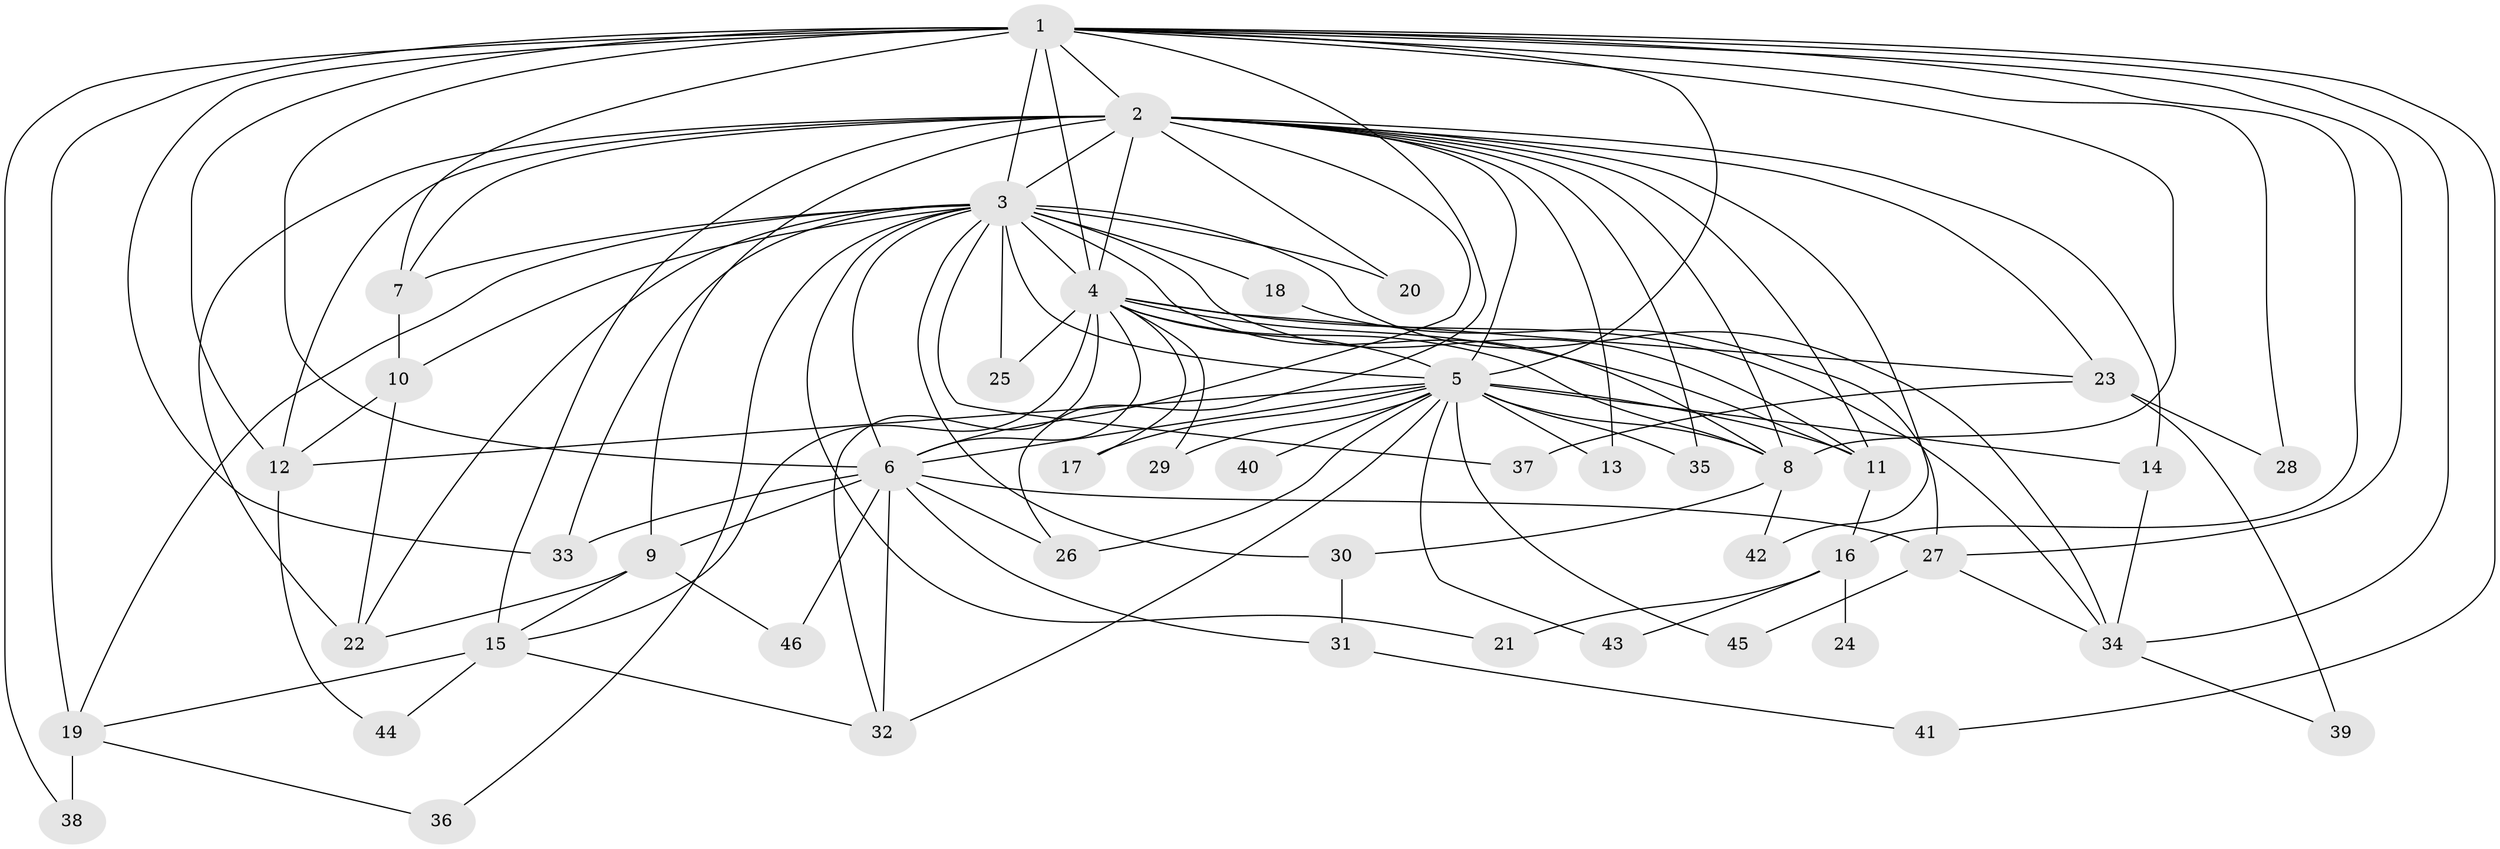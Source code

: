 // original degree distribution, {11: 0.010869565217391304, 16: 0.03260869565217391, 15: 0.010869565217391304, 29: 0.010869565217391304, 24: 0.010869565217391304, 20: 0.010869565217391304, 26: 0.010869565217391304, 18: 0.010869565217391304, 4: 0.10869565217391304, 5: 0.05434782608695652, 3: 0.20652173913043478, 7: 0.010869565217391304, 6: 0.010869565217391304, 2: 0.5}
// Generated by graph-tools (version 1.1) at 2025/35/03/09/25 02:35:08]
// undirected, 46 vertices, 112 edges
graph export_dot {
graph [start="1"]
  node [color=gray90,style=filled];
  1;
  2;
  3;
  4;
  5;
  6;
  7;
  8;
  9;
  10;
  11;
  12;
  13;
  14;
  15;
  16;
  17;
  18;
  19;
  20;
  21;
  22;
  23;
  24;
  25;
  26;
  27;
  28;
  29;
  30;
  31;
  32;
  33;
  34;
  35;
  36;
  37;
  38;
  39;
  40;
  41;
  42;
  43;
  44;
  45;
  46;
  1 -- 2 [weight=6.0];
  1 -- 3 [weight=3.0];
  1 -- 4 [weight=3.0];
  1 -- 5 [weight=4.0];
  1 -- 6 [weight=10.0];
  1 -- 7 [weight=2.0];
  1 -- 8 [weight=3.0];
  1 -- 12 [weight=2.0];
  1 -- 16 [weight=1.0];
  1 -- 19 [weight=3.0];
  1 -- 26 [weight=1.0];
  1 -- 27 [weight=1.0];
  1 -- 28 [weight=1.0];
  1 -- 33 [weight=1.0];
  1 -- 34 [weight=1.0];
  1 -- 38 [weight=1.0];
  1 -- 41 [weight=1.0];
  2 -- 3 [weight=2.0];
  2 -- 4 [weight=2.0];
  2 -- 5 [weight=3.0];
  2 -- 6 [weight=4.0];
  2 -- 7 [weight=1.0];
  2 -- 8 [weight=1.0];
  2 -- 9 [weight=1.0];
  2 -- 11 [weight=1.0];
  2 -- 12 [weight=1.0];
  2 -- 13 [weight=1.0];
  2 -- 14 [weight=1.0];
  2 -- 15 [weight=2.0];
  2 -- 20 [weight=1.0];
  2 -- 22 [weight=3.0];
  2 -- 23 [weight=1.0];
  2 -- 35 [weight=3.0];
  2 -- 42 [weight=1.0];
  3 -- 4 [weight=1.0];
  3 -- 5 [weight=1.0];
  3 -- 6 [weight=3.0];
  3 -- 7 [weight=1.0];
  3 -- 8 [weight=1.0];
  3 -- 10 [weight=1.0];
  3 -- 11 [weight=2.0];
  3 -- 18 [weight=1.0];
  3 -- 19 [weight=1.0];
  3 -- 20 [weight=2.0];
  3 -- 21 [weight=1.0];
  3 -- 22 [weight=1.0];
  3 -- 25 [weight=1.0];
  3 -- 30 [weight=1.0];
  3 -- 33 [weight=1.0];
  3 -- 34 [weight=1.0];
  3 -- 36 [weight=1.0];
  3 -- 37 [weight=1.0];
  4 -- 5 [weight=1.0];
  4 -- 6 [weight=3.0];
  4 -- 8 [weight=1.0];
  4 -- 11 [weight=1.0];
  4 -- 15 [weight=1.0];
  4 -- 17 [weight=2.0];
  4 -- 23 [weight=1.0];
  4 -- 25 [weight=1.0];
  4 -- 29 [weight=1.0];
  4 -- 32 [weight=1.0];
  4 -- 34 [weight=1.0];
  5 -- 6 [weight=3.0];
  5 -- 8 [weight=1.0];
  5 -- 11 [weight=1.0];
  5 -- 12 [weight=1.0];
  5 -- 13 [weight=2.0];
  5 -- 14 [weight=1.0];
  5 -- 17 [weight=1.0];
  5 -- 26 [weight=1.0];
  5 -- 29 [weight=1.0];
  5 -- 32 [weight=1.0];
  5 -- 35 [weight=1.0];
  5 -- 40 [weight=1.0];
  5 -- 43 [weight=1.0];
  5 -- 45 [weight=1.0];
  6 -- 9 [weight=1.0];
  6 -- 26 [weight=1.0];
  6 -- 27 [weight=1.0];
  6 -- 31 [weight=1.0];
  6 -- 32 [weight=1.0];
  6 -- 33 [weight=1.0];
  6 -- 46 [weight=1.0];
  7 -- 10 [weight=1.0];
  8 -- 30 [weight=1.0];
  8 -- 42 [weight=1.0];
  9 -- 15 [weight=1.0];
  9 -- 22 [weight=1.0];
  9 -- 46 [weight=1.0];
  10 -- 12 [weight=1.0];
  10 -- 22 [weight=1.0];
  11 -- 16 [weight=1.0];
  12 -- 44 [weight=1.0];
  14 -- 34 [weight=1.0];
  15 -- 19 [weight=1.0];
  15 -- 32 [weight=1.0];
  15 -- 44 [weight=1.0];
  16 -- 21 [weight=1.0];
  16 -- 24 [weight=1.0];
  16 -- 43 [weight=1.0];
  18 -- 27 [weight=1.0];
  19 -- 36 [weight=1.0];
  19 -- 38 [weight=2.0];
  23 -- 28 [weight=1.0];
  23 -- 37 [weight=1.0];
  23 -- 39 [weight=1.0];
  27 -- 34 [weight=1.0];
  27 -- 45 [weight=1.0];
  30 -- 31 [weight=1.0];
  31 -- 41 [weight=1.0];
  34 -- 39 [weight=1.0];
}
